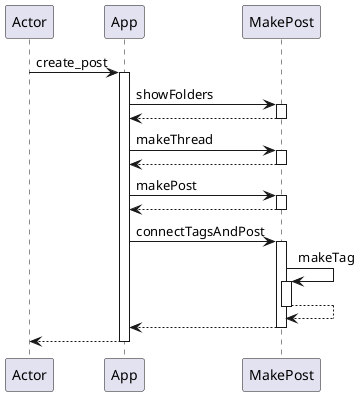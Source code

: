 @startuml
participant Actor
Actor -> App : create_post
activate App
App -> MakePost : showFolders
activate MakePost
MakePost --> App
deactivate MakePost
App -> MakePost : makeThread
activate MakePost
MakePost --> App
deactivate MakePost
App -> MakePost : makePost
activate MakePost
MakePost --> App
deactivate MakePost
App -> MakePost : connectTagsAndPost
activate MakePost
MakePost -> MakePost : makeTag
activate MakePost
MakePost --> MakePost
deactivate MakePost
MakePost --> App
deactivate MakePost
return
@enduml